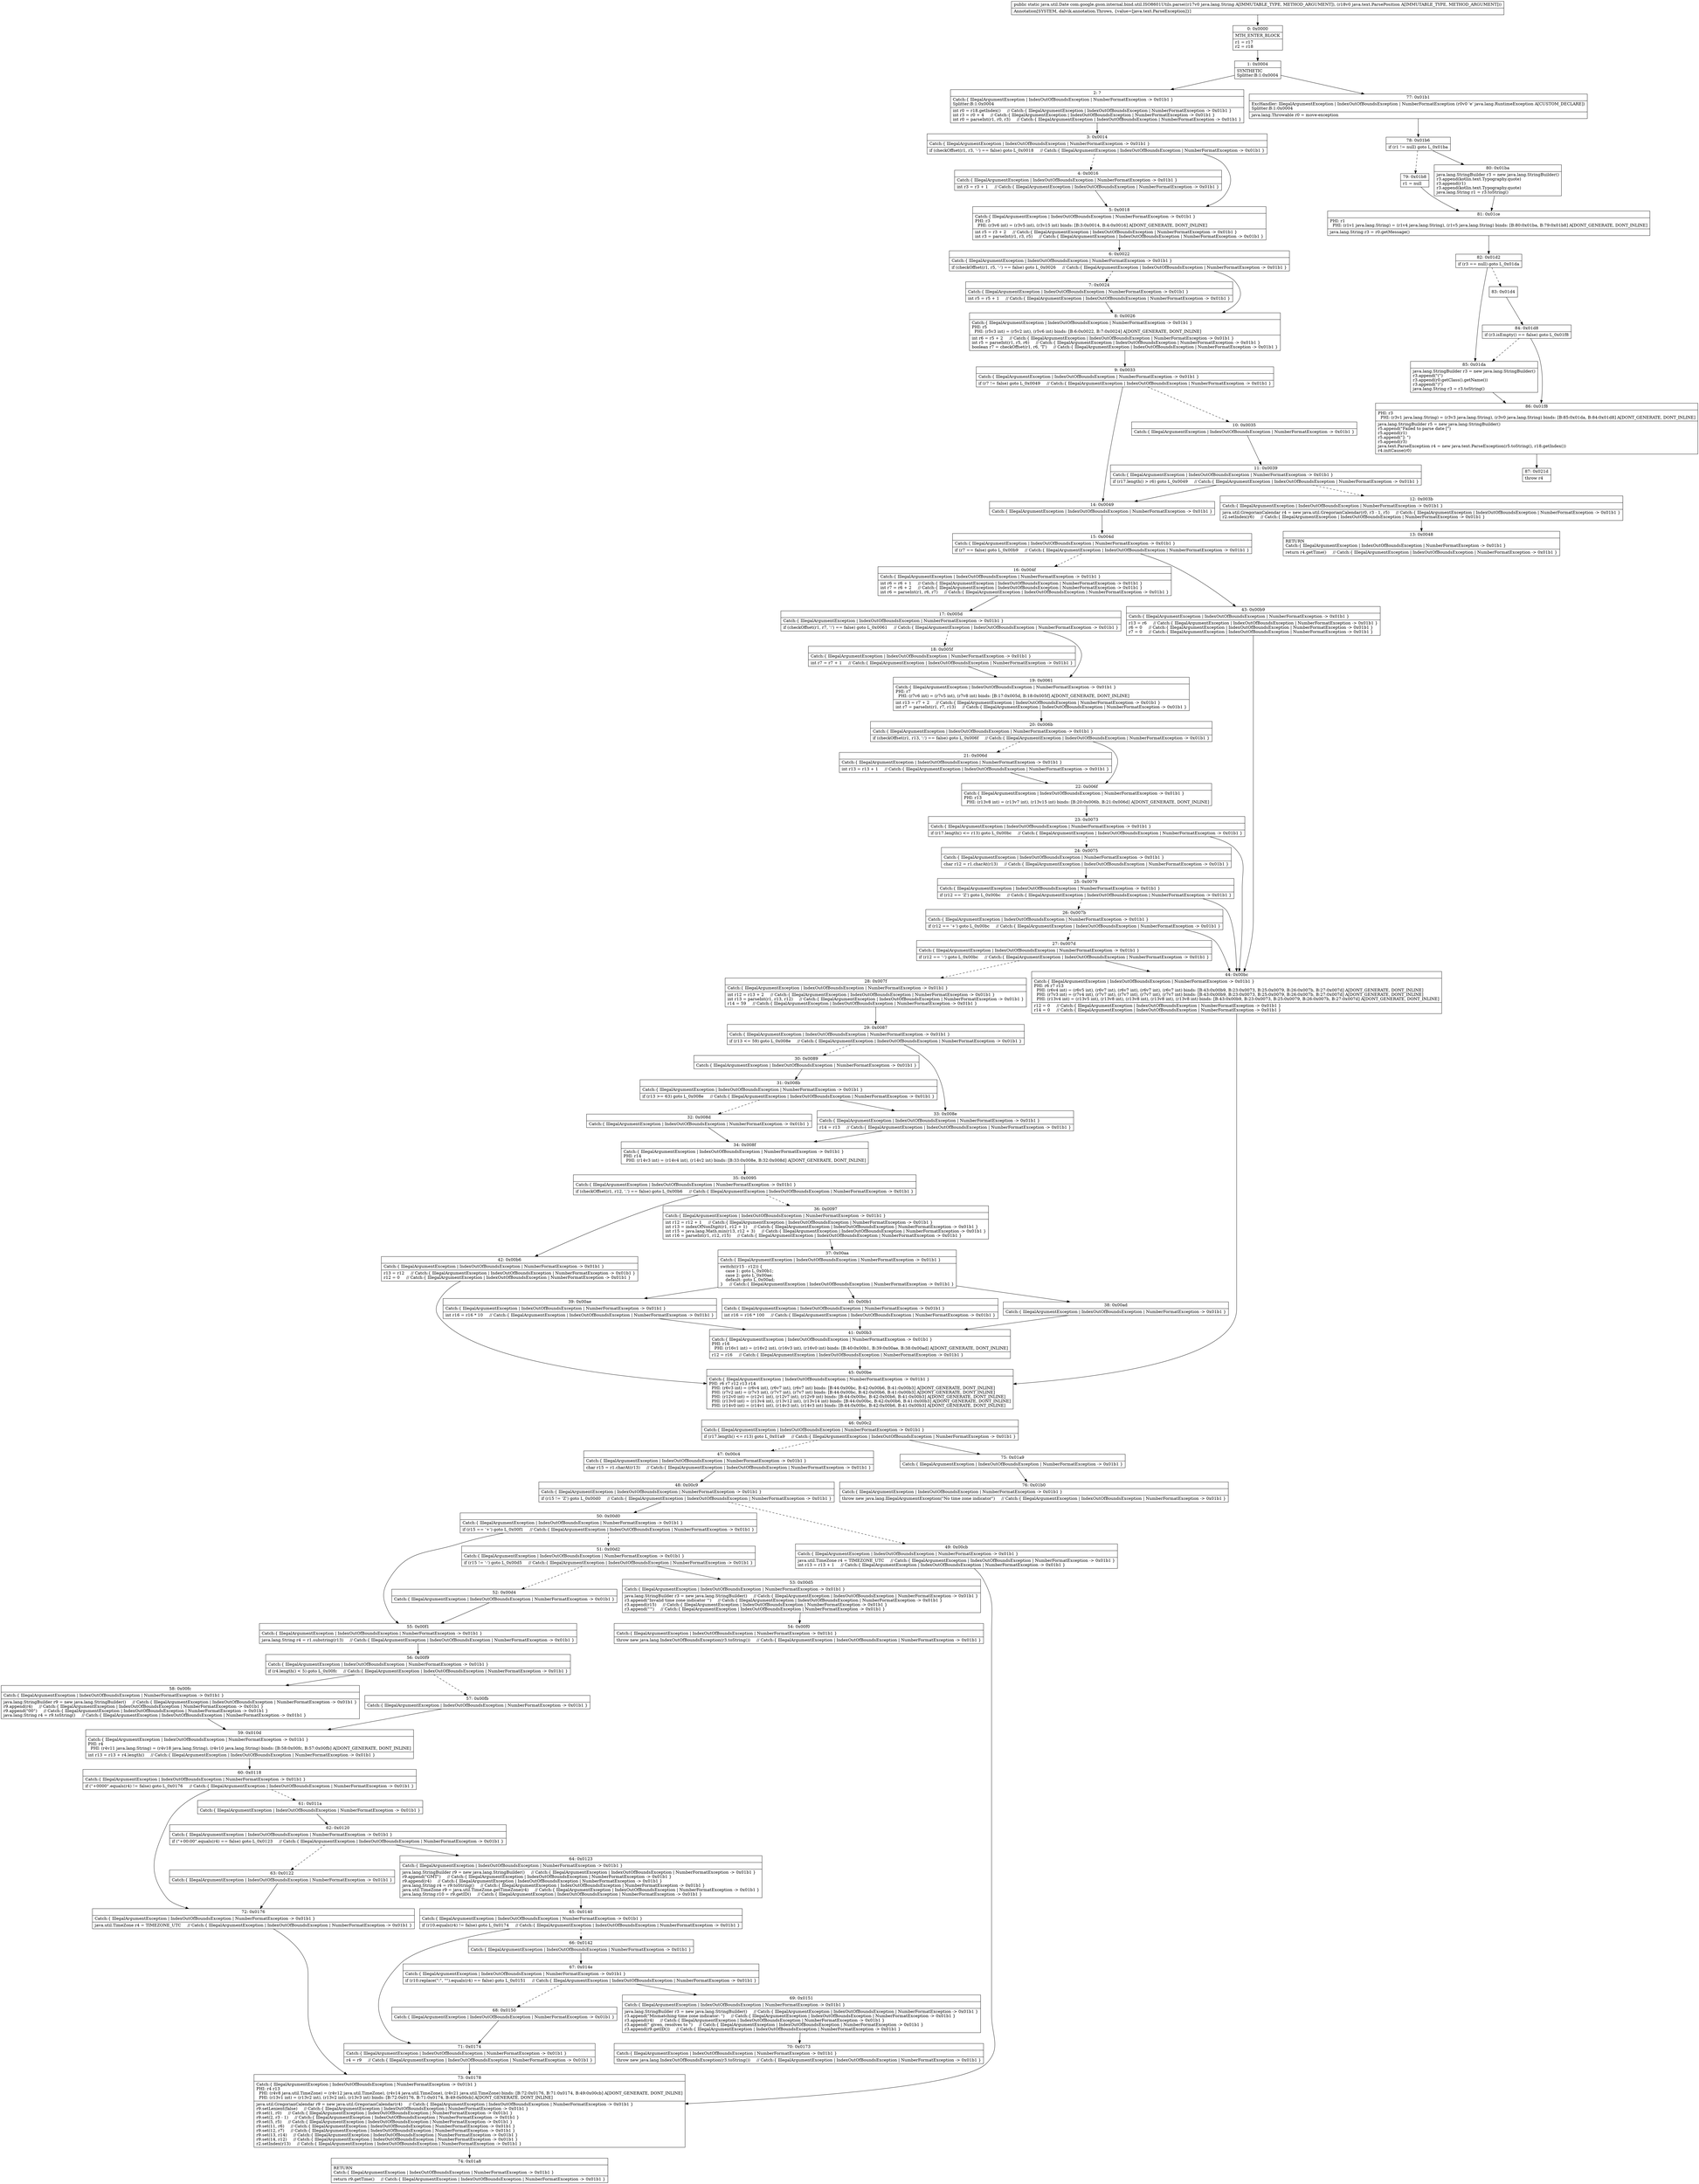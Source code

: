 digraph "CFG forcom.google.gson.internal.bind.util.ISO8601Utils.parse(Ljava\/lang\/String;Ljava\/text\/ParsePosition;)Ljava\/util\/Date;" {
Node_0 [shape=record,label="{0\:\ 0x0000|MTH_ENTER_BLOCK\l|r1 = r17\lr2 = r18\l}"];
Node_1 [shape=record,label="{1\:\ 0x0004|SYNTHETIC\lSplitter:B:1:0x0004\l}"];
Node_2 [shape=record,label="{2\:\ ?|Catch:\{ IllegalArgumentException \| IndexOutOfBoundsException \| NumberFormatException \-\> 0x01b1 \}\lSplitter:B:1:0x0004\l|int r0 = r18.getIndex()     \/\/ Catch:\{ IllegalArgumentException \| IndexOutOfBoundsException \| NumberFormatException \-\> 0x01b1 \}\lint r3 = r0 + 4     \/\/ Catch:\{ IllegalArgumentException \| IndexOutOfBoundsException \| NumberFormatException \-\> 0x01b1 \}\lint r0 = parseInt(r1, r0, r3)     \/\/ Catch:\{ IllegalArgumentException \| IndexOutOfBoundsException \| NumberFormatException \-\> 0x01b1 \}\l}"];
Node_3 [shape=record,label="{3\:\ 0x0014|Catch:\{ IllegalArgumentException \| IndexOutOfBoundsException \| NumberFormatException \-\> 0x01b1 \}\l|if (checkOffset(r1, r3, '\-') == false) goto L_0x0018     \/\/ Catch:\{ IllegalArgumentException \| IndexOutOfBoundsException \| NumberFormatException \-\> 0x01b1 \}\l}"];
Node_4 [shape=record,label="{4\:\ 0x0016|Catch:\{ IllegalArgumentException \| IndexOutOfBoundsException \| NumberFormatException \-\> 0x01b1 \}\l|int r3 = r3 + 1     \/\/ Catch:\{ IllegalArgumentException \| IndexOutOfBoundsException \| NumberFormatException \-\> 0x01b1 \}\l}"];
Node_5 [shape=record,label="{5\:\ 0x0018|Catch:\{ IllegalArgumentException \| IndexOutOfBoundsException \| NumberFormatException \-\> 0x01b1 \}\lPHI: r3 \l  PHI: (r3v6 int) = (r3v5 int), (r3v15 int) binds: [B:3:0x0014, B:4:0x0016] A[DONT_GENERATE, DONT_INLINE]\l|int r5 = r3 + 2     \/\/ Catch:\{ IllegalArgumentException \| IndexOutOfBoundsException \| NumberFormatException \-\> 0x01b1 \}\lint r3 = parseInt(r1, r3, r5)     \/\/ Catch:\{ IllegalArgumentException \| IndexOutOfBoundsException \| NumberFormatException \-\> 0x01b1 \}\l}"];
Node_6 [shape=record,label="{6\:\ 0x0022|Catch:\{ IllegalArgumentException \| IndexOutOfBoundsException \| NumberFormatException \-\> 0x01b1 \}\l|if (checkOffset(r1, r5, '\-') == false) goto L_0x0026     \/\/ Catch:\{ IllegalArgumentException \| IndexOutOfBoundsException \| NumberFormatException \-\> 0x01b1 \}\l}"];
Node_7 [shape=record,label="{7\:\ 0x0024|Catch:\{ IllegalArgumentException \| IndexOutOfBoundsException \| NumberFormatException \-\> 0x01b1 \}\l|int r5 = r5 + 1     \/\/ Catch:\{ IllegalArgumentException \| IndexOutOfBoundsException \| NumberFormatException \-\> 0x01b1 \}\l}"];
Node_8 [shape=record,label="{8\:\ 0x0026|Catch:\{ IllegalArgumentException \| IndexOutOfBoundsException \| NumberFormatException \-\> 0x01b1 \}\lPHI: r5 \l  PHI: (r5v3 int) = (r5v2 int), (r5v6 int) binds: [B:6:0x0022, B:7:0x0024] A[DONT_GENERATE, DONT_INLINE]\l|int r6 = r5 + 2     \/\/ Catch:\{ IllegalArgumentException \| IndexOutOfBoundsException \| NumberFormatException \-\> 0x01b1 \}\lint r5 = parseInt(r1, r5, r6)     \/\/ Catch:\{ IllegalArgumentException \| IndexOutOfBoundsException \| NumberFormatException \-\> 0x01b1 \}\lboolean r7 = checkOffset(r1, r6, 'T')     \/\/ Catch:\{ IllegalArgumentException \| IndexOutOfBoundsException \| NumberFormatException \-\> 0x01b1 \}\l}"];
Node_9 [shape=record,label="{9\:\ 0x0033|Catch:\{ IllegalArgumentException \| IndexOutOfBoundsException \| NumberFormatException \-\> 0x01b1 \}\l|if (r7 != false) goto L_0x0049     \/\/ Catch:\{ IllegalArgumentException \| IndexOutOfBoundsException \| NumberFormatException \-\> 0x01b1 \}\l}"];
Node_10 [shape=record,label="{10\:\ 0x0035|Catch:\{ IllegalArgumentException \| IndexOutOfBoundsException \| NumberFormatException \-\> 0x01b1 \}\l}"];
Node_11 [shape=record,label="{11\:\ 0x0039|Catch:\{ IllegalArgumentException \| IndexOutOfBoundsException \| NumberFormatException \-\> 0x01b1 \}\l|if (r17.length() \> r6) goto L_0x0049     \/\/ Catch:\{ IllegalArgumentException \| IndexOutOfBoundsException \| NumberFormatException \-\> 0x01b1 \}\l}"];
Node_12 [shape=record,label="{12\:\ 0x003b|Catch:\{ IllegalArgumentException \| IndexOutOfBoundsException \| NumberFormatException \-\> 0x01b1 \}\l|java.util.GregorianCalendar r4 = new java.util.GregorianCalendar(r0, r3 \- 1, r5)     \/\/ Catch:\{ IllegalArgumentException \| IndexOutOfBoundsException \| NumberFormatException \-\> 0x01b1 \}\lr2.setIndex(r6)     \/\/ Catch:\{ IllegalArgumentException \| IndexOutOfBoundsException \| NumberFormatException \-\> 0x01b1 \}\l}"];
Node_13 [shape=record,label="{13\:\ 0x0048|RETURN\lCatch:\{ IllegalArgumentException \| IndexOutOfBoundsException \| NumberFormatException \-\> 0x01b1 \}\l|return r4.getTime()     \/\/ Catch:\{ IllegalArgumentException \| IndexOutOfBoundsException \| NumberFormatException \-\> 0x01b1 \}\l}"];
Node_14 [shape=record,label="{14\:\ 0x0049|Catch:\{ IllegalArgumentException \| IndexOutOfBoundsException \| NumberFormatException \-\> 0x01b1 \}\l}"];
Node_15 [shape=record,label="{15\:\ 0x004d|Catch:\{ IllegalArgumentException \| IndexOutOfBoundsException \| NumberFormatException \-\> 0x01b1 \}\l|if (r7 == false) goto L_0x00b9     \/\/ Catch:\{ IllegalArgumentException \| IndexOutOfBoundsException \| NumberFormatException \-\> 0x01b1 \}\l}"];
Node_16 [shape=record,label="{16\:\ 0x004f|Catch:\{ IllegalArgumentException \| IndexOutOfBoundsException \| NumberFormatException \-\> 0x01b1 \}\l|int r6 = r6 + 1     \/\/ Catch:\{ IllegalArgumentException \| IndexOutOfBoundsException \| NumberFormatException \-\> 0x01b1 \}\lint r7 = r6 + 2     \/\/ Catch:\{ IllegalArgumentException \| IndexOutOfBoundsException \| NumberFormatException \-\> 0x01b1 \}\lint r6 = parseInt(r1, r6, r7)     \/\/ Catch:\{ IllegalArgumentException \| IndexOutOfBoundsException \| NumberFormatException \-\> 0x01b1 \}\l}"];
Node_17 [shape=record,label="{17\:\ 0x005d|Catch:\{ IllegalArgumentException \| IndexOutOfBoundsException \| NumberFormatException \-\> 0x01b1 \}\l|if (checkOffset(r1, r7, ':') == false) goto L_0x0061     \/\/ Catch:\{ IllegalArgumentException \| IndexOutOfBoundsException \| NumberFormatException \-\> 0x01b1 \}\l}"];
Node_18 [shape=record,label="{18\:\ 0x005f|Catch:\{ IllegalArgumentException \| IndexOutOfBoundsException \| NumberFormatException \-\> 0x01b1 \}\l|int r7 = r7 + 1     \/\/ Catch:\{ IllegalArgumentException \| IndexOutOfBoundsException \| NumberFormatException \-\> 0x01b1 \}\l}"];
Node_19 [shape=record,label="{19\:\ 0x0061|Catch:\{ IllegalArgumentException \| IndexOutOfBoundsException \| NumberFormatException \-\> 0x01b1 \}\lPHI: r7 \l  PHI: (r7v6 int) = (r7v5 int), (r7v8 int) binds: [B:17:0x005d, B:18:0x005f] A[DONT_GENERATE, DONT_INLINE]\l|int r13 = r7 + 2     \/\/ Catch:\{ IllegalArgumentException \| IndexOutOfBoundsException \| NumberFormatException \-\> 0x01b1 \}\lint r7 = parseInt(r1, r7, r13)     \/\/ Catch:\{ IllegalArgumentException \| IndexOutOfBoundsException \| NumberFormatException \-\> 0x01b1 \}\l}"];
Node_20 [shape=record,label="{20\:\ 0x006b|Catch:\{ IllegalArgumentException \| IndexOutOfBoundsException \| NumberFormatException \-\> 0x01b1 \}\l|if (checkOffset(r1, r13, ':') == false) goto L_0x006f     \/\/ Catch:\{ IllegalArgumentException \| IndexOutOfBoundsException \| NumberFormatException \-\> 0x01b1 \}\l}"];
Node_21 [shape=record,label="{21\:\ 0x006d|Catch:\{ IllegalArgumentException \| IndexOutOfBoundsException \| NumberFormatException \-\> 0x01b1 \}\l|int r13 = r13 + 1     \/\/ Catch:\{ IllegalArgumentException \| IndexOutOfBoundsException \| NumberFormatException \-\> 0x01b1 \}\l}"];
Node_22 [shape=record,label="{22\:\ 0x006f|Catch:\{ IllegalArgumentException \| IndexOutOfBoundsException \| NumberFormatException \-\> 0x01b1 \}\lPHI: r13 \l  PHI: (r13v8 int) = (r13v7 int), (r13v15 int) binds: [B:20:0x006b, B:21:0x006d] A[DONT_GENERATE, DONT_INLINE]\l}"];
Node_23 [shape=record,label="{23\:\ 0x0073|Catch:\{ IllegalArgumentException \| IndexOutOfBoundsException \| NumberFormatException \-\> 0x01b1 \}\l|if (r17.length() \<= r13) goto L_0x00bc     \/\/ Catch:\{ IllegalArgumentException \| IndexOutOfBoundsException \| NumberFormatException \-\> 0x01b1 \}\l}"];
Node_24 [shape=record,label="{24\:\ 0x0075|Catch:\{ IllegalArgumentException \| IndexOutOfBoundsException \| NumberFormatException \-\> 0x01b1 \}\l|char r12 = r1.charAt(r13)     \/\/ Catch:\{ IllegalArgumentException \| IndexOutOfBoundsException \| NumberFormatException \-\> 0x01b1 \}\l}"];
Node_25 [shape=record,label="{25\:\ 0x0079|Catch:\{ IllegalArgumentException \| IndexOutOfBoundsException \| NumberFormatException \-\> 0x01b1 \}\l|if (r12 == 'Z') goto L_0x00bc     \/\/ Catch:\{ IllegalArgumentException \| IndexOutOfBoundsException \| NumberFormatException \-\> 0x01b1 \}\l}"];
Node_26 [shape=record,label="{26\:\ 0x007b|Catch:\{ IllegalArgumentException \| IndexOutOfBoundsException \| NumberFormatException \-\> 0x01b1 \}\l|if (r12 == '+') goto L_0x00bc     \/\/ Catch:\{ IllegalArgumentException \| IndexOutOfBoundsException \| NumberFormatException \-\> 0x01b1 \}\l}"];
Node_27 [shape=record,label="{27\:\ 0x007d|Catch:\{ IllegalArgumentException \| IndexOutOfBoundsException \| NumberFormatException \-\> 0x01b1 \}\l|if (r12 == '\-') goto L_0x00bc     \/\/ Catch:\{ IllegalArgumentException \| IndexOutOfBoundsException \| NumberFormatException \-\> 0x01b1 \}\l}"];
Node_28 [shape=record,label="{28\:\ 0x007f|Catch:\{ IllegalArgumentException \| IndexOutOfBoundsException \| NumberFormatException \-\> 0x01b1 \}\l|int r12 = r13 + 2     \/\/ Catch:\{ IllegalArgumentException \| IndexOutOfBoundsException \| NumberFormatException \-\> 0x01b1 \}\lint r13 = parseInt(r1, r13, r12)     \/\/ Catch:\{ IllegalArgumentException \| IndexOutOfBoundsException \| NumberFormatException \-\> 0x01b1 \}\lr14 = 59     \/\/ Catch:\{ IllegalArgumentException \| IndexOutOfBoundsException \| NumberFormatException \-\> 0x01b1 \}\l}"];
Node_29 [shape=record,label="{29\:\ 0x0087|Catch:\{ IllegalArgumentException \| IndexOutOfBoundsException \| NumberFormatException \-\> 0x01b1 \}\l|if (r13 \<= 59) goto L_0x008e     \/\/ Catch:\{ IllegalArgumentException \| IndexOutOfBoundsException \| NumberFormatException \-\> 0x01b1 \}\l}"];
Node_30 [shape=record,label="{30\:\ 0x0089|Catch:\{ IllegalArgumentException \| IndexOutOfBoundsException \| NumberFormatException \-\> 0x01b1 \}\l}"];
Node_31 [shape=record,label="{31\:\ 0x008b|Catch:\{ IllegalArgumentException \| IndexOutOfBoundsException \| NumberFormatException \-\> 0x01b1 \}\l|if (r13 \>= 63) goto L_0x008e     \/\/ Catch:\{ IllegalArgumentException \| IndexOutOfBoundsException \| NumberFormatException \-\> 0x01b1 \}\l}"];
Node_32 [shape=record,label="{32\:\ 0x008d|Catch:\{ IllegalArgumentException \| IndexOutOfBoundsException \| NumberFormatException \-\> 0x01b1 \}\l}"];
Node_33 [shape=record,label="{33\:\ 0x008e|Catch:\{ IllegalArgumentException \| IndexOutOfBoundsException \| NumberFormatException \-\> 0x01b1 \}\l|r14 = r13     \/\/ Catch:\{ IllegalArgumentException \| IndexOutOfBoundsException \| NumberFormatException \-\> 0x01b1 \}\l}"];
Node_34 [shape=record,label="{34\:\ 0x008f|Catch:\{ IllegalArgumentException \| IndexOutOfBoundsException \| NumberFormatException \-\> 0x01b1 \}\lPHI: r14 \l  PHI: (r14v3 int) = (r14v4 int), (r14v2 int) binds: [B:33:0x008e, B:32:0x008d] A[DONT_GENERATE, DONT_INLINE]\l}"];
Node_35 [shape=record,label="{35\:\ 0x0095|Catch:\{ IllegalArgumentException \| IndexOutOfBoundsException \| NumberFormatException \-\> 0x01b1 \}\l|if (checkOffset(r1, r12, '.') == false) goto L_0x00b6     \/\/ Catch:\{ IllegalArgumentException \| IndexOutOfBoundsException \| NumberFormatException \-\> 0x01b1 \}\l}"];
Node_36 [shape=record,label="{36\:\ 0x0097|Catch:\{ IllegalArgumentException \| IndexOutOfBoundsException \| NumberFormatException \-\> 0x01b1 \}\l|int r12 = r12 + 1     \/\/ Catch:\{ IllegalArgumentException \| IndexOutOfBoundsException \| NumberFormatException \-\> 0x01b1 \}\lint r13 = indexOfNonDigit(r1, r12 + 1)     \/\/ Catch:\{ IllegalArgumentException \| IndexOutOfBoundsException \| NumberFormatException \-\> 0x01b1 \}\lint r15 = java.lang.Math.min(r13, r12 + 3)     \/\/ Catch:\{ IllegalArgumentException \| IndexOutOfBoundsException \| NumberFormatException \-\> 0x01b1 \}\lint r16 = parseInt(r1, r12, r15)     \/\/ Catch:\{ IllegalArgumentException \| IndexOutOfBoundsException \| NumberFormatException \-\> 0x01b1 \}\l}"];
Node_37 [shape=record,label="{37\:\ 0x00aa|Catch:\{ IllegalArgumentException \| IndexOutOfBoundsException \| NumberFormatException \-\> 0x01b1 \}\l|switch((r15 \- r12)) \{\l    case 1: goto L_0x00b1;\l    case 2: goto L_0x00ae;\l    default: goto L_0x00ad;\l\}     \/\/ Catch:\{ IllegalArgumentException \| IndexOutOfBoundsException \| NumberFormatException \-\> 0x01b1 \}\l}"];
Node_38 [shape=record,label="{38\:\ 0x00ad|Catch:\{ IllegalArgumentException \| IndexOutOfBoundsException \| NumberFormatException \-\> 0x01b1 \}\l}"];
Node_39 [shape=record,label="{39\:\ 0x00ae|Catch:\{ IllegalArgumentException \| IndexOutOfBoundsException \| NumberFormatException \-\> 0x01b1 \}\l|int r16 = r16 * 10     \/\/ Catch:\{ IllegalArgumentException \| IndexOutOfBoundsException \| NumberFormatException \-\> 0x01b1 \}\l}"];
Node_40 [shape=record,label="{40\:\ 0x00b1|Catch:\{ IllegalArgumentException \| IndexOutOfBoundsException \| NumberFormatException \-\> 0x01b1 \}\l|int r16 = r16 * 100     \/\/ Catch:\{ IllegalArgumentException \| IndexOutOfBoundsException \| NumberFormatException \-\> 0x01b1 \}\l}"];
Node_41 [shape=record,label="{41\:\ 0x00b3|Catch:\{ IllegalArgumentException \| IndexOutOfBoundsException \| NumberFormatException \-\> 0x01b1 \}\lPHI: r16 \l  PHI: (r16v1 int) = (r16v2 int), (r16v3 int), (r16v0 int) binds: [B:40:0x00b1, B:39:0x00ae, B:38:0x00ad] A[DONT_GENERATE, DONT_INLINE]\l|r12 = r16     \/\/ Catch:\{ IllegalArgumentException \| IndexOutOfBoundsException \| NumberFormatException \-\> 0x01b1 \}\l}"];
Node_42 [shape=record,label="{42\:\ 0x00b6|Catch:\{ IllegalArgumentException \| IndexOutOfBoundsException \| NumberFormatException \-\> 0x01b1 \}\l|r13 = r12     \/\/ Catch:\{ IllegalArgumentException \| IndexOutOfBoundsException \| NumberFormatException \-\> 0x01b1 \}\lr12 = 0     \/\/ Catch:\{ IllegalArgumentException \| IndexOutOfBoundsException \| NumberFormatException \-\> 0x01b1 \}\l}"];
Node_43 [shape=record,label="{43\:\ 0x00b9|Catch:\{ IllegalArgumentException \| IndexOutOfBoundsException \| NumberFormatException \-\> 0x01b1 \}\l|r13 = r6     \/\/ Catch:\{ IllegalArgumentException \| IndexOutOfBoundsException \| NumberFormatException \-\> 0x01b1 \}\lr6 = 0     \/\/ Catch:\{ IllegalArgumentException \| IndexOutOfBoundsException \| NumberFormatException \-\> 0x01b1 \}\lr7 = 0     \/\/ Catch:\{ IllegalArgumentException \| IndexOutOfBoundsException \| NumberFormatException \-\> 0x01b1 \}\l}"];
Node_44 [shape=record,label="{44\:\ 0x00bc|Catch:\{ IllegalArgumentException \| IndexOutOfBoundsException \| NumberFormatException \-\> 0x01b1 \}\lPHI: r6 r7 r13 \l  PHI: (r6v4 int) = (r6v5 int), (r6v7 int), (r6v7 int), (r6v7 int), (r6v7 int) binds: [B:43:0x00b9, B:23:0x0073, B:25:0x0079, B:26:0x007b, B:27:0x007d] A[DONT_GENERATE, DONT_INLINE]\l  PHI: (r7v3 int) = (r7v4 int), (r7v7 int), (r7v7 int), (r7v7 int), (r7v7 int) binds: [B:43:0x00b9, B:23:0x0073, B:25:0x0079, B:26:0x007b, B:27:0x007d] A[DONT_GENERATE, DONT_INLINE]\l  PHI: (r13v4 int) = (r13v5 int), (r13v8 int), (r13v8 int), (r13v8 int), (r13v8 int) binds: [B:43:0x00b9, B:23:0x0073, B:25:0x0079, B:26:0x007b, B:27:0x007d] A[DONT_GENERATE, DONT_INLINE]\l|r12 = 0     \/\/ Catch:\{ IllegalArgumentException \| IndexOutOfBoundsException \| NumberFormatException \-\> 0x01b1 \}\lr14 = 0     \/\/ Catch:\{ IllegalArgumentException \| IndexOutOfBoundsException \| NumberFormatException \-\> 0x01b1 \}\l}"];
Node_45 [shape=record,label="{45\:\ 0x00be|Catch:\{ IllegalArgumentException \| IndexOutOfBoundsException \| NumberFormatException \-\> 0x01b1 \}\lPHI: r6 r7 r12 r13 r14 \l  PHI: (r6v3 int) = (r6v4 int), (r6v7 int), (r6v7 int) binds: [B:44:0x00bc, B:42:0x00b6, B:41:0x00b3] A[DONT_GENERATE, DONT_INLINE]\l  PHI: (r7v2 int) = (r7v3 int), (r7v7 int), (r7v7 int) binds: [B:44:0x00bc, B:42:0x00b6, B:41:0x00b3] A[DONT_GENERATE, DONT_INLINE]\l  PHI: (r12v0 int) = (r12v1 int), (r12v7 int), (r12v9 int) binds: [B:44:0x00bc, B:42:0x00b6, B:41:0x00b3] A[DONT_GENERATE, DONT_INLINE]\l  PHI: (r13v0 int) = (r13v4 int), (r13v12 int), (r13v14 int) binds: [B:44:0x00bc, B:42:0x00b6, B:41:0x00b3] A[DONT_GENERATE, DONT_INLINE]\l  PHI: (r14v0 int) = (r14v1 int), (r14v3 int), (r14v3 int) binds: [B:44:0x00bc, B:42:0x00b6, B:41:0x00b3] A[DONT_GENERATE, DONT_INLINE]\l}"];
Node_46 [shape=record,label="{46\:\ 0x00c2|Catch:\{ IllegalArgumentException \| IndexOutOfBoundsException \| NumberFormatException \-\> 0x01b1 \}\l|if (r17.length() \<= r13) goto L_0x01a9     \/\/ Catch:\{ IllegalArgumentException \| IndexOutOfBoundsException \| NumberFormatException \-\> 0x01b1 \}\l}"];
Node_47 [shape=record,label="{47\:\ 0x00c4|Catch:\{ IllegalArgumentException \| IndexOutOfBoundsException \| NumberFormatException \-\> 0x01b1 \}\l|char r15 = r1.charAt(r13)     \/\/ Catch:\{ IllegalArgumentException \| IndexOutOfBoundsException \| NumberFormatException \-\> 0x01b1 \}\l}"];
Node_48 [shape=record,label="{48\:\ 0x00c9|Catch:\{ IllegalArgumentException \| IndexOutOfBoundsException \| NumberFormatException \-\> 0x01b1 \}\l|if (r15 != 'Z') goto L_0x00d0     \/\/ Catch:\{ IllegalArgumentException \| IndexOutOfBoundsException \| NumberFormatException \-\> 0x01b1 \}\l}"];
Node_49 [shape=record,label="{49\:\ 0x00cb|Catch:\{ IllegalArgumentException \| IndexOutOfBoundsException \| NumberFormatException \-\> 0x01b1 \}\l|java.util.TimeZone r4 = TIMEZONE_UTC     \/\/ Catch:\{ IllegalArgumentException \| IndexOutOfBoundsException \| NumberFormatException \-\> 0x01b1 \}\lint r13 = r13 + 1     \/\/ Catch:\{ IllegalArgumentException \| IndexOutOfBoundsException \| NumberFormatException \-\> 0x01b1 \}\l}"];
Node_50 [shape=record,label="{50\:\ 0x00d0|Catch:\{ IllegalArgumentException \| IndexOutOfBoundsException \| NumberFormatException \-\> 0x01b1 \}\l|if (r15 == '+') goto L_0x00f1     \/\/ Catch:\{ IllegalArgumentException \| IndexOutOfBoundsException \| NumberFormatException \-\> 0x01b1 \}\l}"];
Node_51 [shape=record,label="{51\:\ 0x00d2|Catch:\{ IllegalArgumentException \| IndexOutOfBoundsException \| NumberFormatException \-\> 0x01b1 \}\l|if (r15 != '\-') goto L_0x00d5     \/\/ Catch:\{ IllegalArgumentException \| IndexOutOfBoundsException \| NumberFormatException \-\> 0x01b1 \}\l}"];
Node_52 [shape=record,label="{52\:\ 0x00d4|Catch:\{ IllegalArgumentException \| IndexOutOfBoundsException \| NumberFormatException \-\> 0x01b1 \}\l}"];
Node_53 [shape=record,label="{53\:\ 0x00d5|Catch:\{ IllegalArgumentException \| IndexOutOfBoundsException \| NumberFormatException \-\> 0x01b1 \}\l|java.lang.StringBuilder r3 = new java.lang.StringBuilder()     \/\/ Catch:\{ IllegalArgumentException \| IndexOutOfBoundsException \| NumberFormatException \-\> 0x01b1 \}\lr3.append(\"Invalid time zone indicator '\")     \/\/ Catch:\{ IllegalArgumentException \| IndexOutOfBoundsException \| NumberFormatException \-\> 0x01b1 \}\lr3.append(r15)     \/\/ Catch:\{ IllegalArgumentException \| IndexOutOfBoundsException \| NumberFormatException \-\> 0x01b1 \}\lr3.append(\"'\")     \/\/ Catch:\{ IllegalArgumentException \| IndexOutOfBoundsException \| NumberFormatException \-\> 0x01b1 \}\l}"];
Node_54 [shape=record,label="{54\:\ 0x00f0|Catch:\{ IllegalArgumentException \| IndexOutOfBoundsException \| NumberFormatException \-\> 0x01b1 \}\l|throw new java.lang.IndexOutOfBoundsException(r3.toString())     \/\/ Catch:\{ IllegalArgumentException \| IndexOutOfBoundsException \| NumberFormatException \-\> 0x01b1 \}\l}"];
Node_55 [shape=record,label="{55\:\ 0x00f1|Catch:\{ IllegalArgumentException \| IndexOutOfBoundsException \| NumberFormatException \-\> 0x01b1 \}\l|java.lang.String r4 = r1.substring(r13)     \/\/ Catch:\{ IllegalArgumentException \| IndexOutOfBoundsException \| NumberFormatException \-\> 0x01b1 \}\l}"];
Node_56 [shape=record,label="{56\:\ 0x00f9|Catch:\{ IllegalArgumentException \| IndexOutOfBoundsException \| NumberFormatException \-\> 0x01b1 \}\l|if (r4.length() \< 5) goto L_0x00fc     \/\/ Catch:\{ IllegalArgumentException \| IndexOutOfBoundsException \| NumberFormatException \-\> 0x01b1 \}\l}"];
Node_57 [shape=record,label="{57\:\ 0x00fb|Catch:\{ IllegalArgumentException \| IndexOutOfBoundsException \| NumberFormatException \-\> 0x01b1 \}\l}"];
Node_58 [shape=record,label="{58\:\ 0x00fc|Catch:\{ IllegalArgumentException \| IndexOutOfBoundsException \| NumberFormatException \-\> 0x01b1 \}\l|java.lang.StringBuilder r9 = new java.lang.StringBuilder()     \/\/ Catch:\{ IllegalArgumentException \| IndexOutOfBoundsException \| NumberFormatException \-\> 0x01b1 \}\lr9.append(r4)     \/\/ Catch:\{ IllegalArgumentException \| IndexOutOfBoundsException \| NumberFormatException \-\> 0x01b1 \}\lr9.append(\"00\")     \/\/ Catch:\{ IllegalArgumentException \| IndexOutOfBoundsException \| NumberFormatException \-\> 0x01b1 \}\ljava.lang.String r4 = r9.toString()     \/\/ Catch:\{ IllegalArgumentException \| IndexOutOfBoundsException \| NumberFormatException \-\> 0x01b1 \}\l}"];
Node_59 [shape=record,label="{59\:\ 0x010d|Catch:\{ IllegalArgumentException \| IndexOutOfBoundsException \| NumberFormatException \-\> 0x01b1 \}\lPHI: r4 \l  PHI: (r4v11 java.lang.String) = (r4v18 java.lang.String), (r4v10 java.lang.String) binds: [B:58:0x00fc, B:57:0x00fb] A[DONT_GENERATE, DONT_INLINE]\l|int r13 = r13 + r4.length()     \/\/ Catch:\{ IllegalArgumentException \| IndexOutOfBoundsException \| NumberFormatException \-\> 0x01b1 \}\l}"];
Node_60 [shape=record,label="{60\:\ 0x0118|Catch:\{ IllegalArgumentException \| IndexOutOfBoundsException \| NumberFormatException \-\> 0x01b1 \}\l|if (\"+0000\".equals(r4) != false) goto L_0x0176     \/\/ Catch:\{ IllegalArgumentException \| IndexOutOfBoundsException \| NumberFormatException \-\> 0x01b1 \}\l}"];
Node_61 [shape=record,label="{61\:\ 0x011a|Catch:\{ IllegalArgumentException \| IndexOutOfBoundsException \| NumberFormatException \-\> 0x01b1 \}\l}"];
Node_62 [shape=record,label="{62\:\ 0x0120|Catch:\{ IllegalArgumentException \| IndexOutOfBoundsException \| NumberFormatException \-\> 0x01b1 \}\l|if (\"+00:00\".equals(r4) == false) goto L_0x0123     \/\/ Catch:\{ IllegalArgumentException \| IndexOutOfBoundsException \| NumberFormatException \-\> 0x01b1 \}\l}"];
Node_63 [shape=record,label="{63\:\ 0x0122|Catch:\{ IllegalArgumentException \| IndexOutOfBoundsException \| NumberFormatException \-\> 0x01b1 \}\l}"];
Node_64 [shape=record,label="{64\:\ 0x0123|Catch:\{ IllegalArgumentException \| IndexOutOfBoundsException \| NumberFormatException \-\> 0x01b1 \}\l|java.lang.StringBuilder r9 = new java.lang.StringBuilder()     \/\/ Catch:\{ IllegalArgumentException \| IndexOutOfBoundsException \| NumberFormatException \-\> 0x01b1 \}\lr9.append(\"GMT\")     \/\/ Catch:\{ IllegalArgumentException \| IndexOutOfBoundsException \| NumberFormatException \-\> 0x01b1 \}\lr9.append(r4)     \/\/ Catch:\{ IllegalArgumentException \| IndexOutOfBoundsException \| NumberFormatException \-\> 0x01b1 \}\ljava.lang.String r4 = r9.toString()     \/\/ Catch:\{ IllegalArgumentException \| IndexOutOfBoundsException \| NumberFormatException \-\> 0x01b1 \}\ljava.util.TimeZone r9 = java.util.TimeZone.getTimeZone(r4)     \/\/ Catch:\{ IllegalArgumentException \| IndexOutOfBoundsException \| NumberFormatException \-\> 0x01b1 \}\ljava.lang.String r10 = r9.getID()     \/\/ Catch:\{ IllegalArgumentException \| IndexOutOfBoundsException \| NumberFormatException \-\> 0x01b1 \}\l}"];
Node_65 [shape=record,label="{65\:\ 0x0140|Catch:\{ IllegalArgumentException \| IndexOutOfBoundsException \| NumberFormatException \-\> 0x01b1 \}\l|if (r10.equals(r4) != false) goto L_0x0174     \/\/ Catch:\{ IllegalArgumentException \| IndexOutOfBoundsException \| NumberFormatException \-\> 0x01b1 \}\l}"];
Node_66 [shape=record,label="{66\:\ 0x0142|Catch:\{ IllegalArgumentException \| IndexOutOfBoundsException \| NumberFormatException \-\> 0x01b1 \}\l}"];
Node_67 [shape=record,label="{67\:\ 0x014e|Catch:\{ IllegalArgumentException \| IndexOutOfBoundsException \| NumberFormatException \-\> 0x01b1 \}\l|if (r10.replace(\":\", \"\").equals(r4) == false) goto L_0x0151     \/\/ Catch:\{ IllegalArgumentException \| IndexOutOfBoundsException \| NumberFormatException \-\> 0x01b1 \}\l}"];
Node_68 [shape=record,label="{68\:\ 0x0150|Catch:\{ IllegalArgumentException \| IndexOutOfBoundsException \| NumberFormatException \-\> 0x01b1 \}\l}"];
Node_69 [shape=record,label="{69\:\ 0x0151|Catch:\{ IllegalArgumentException \| IndexOutOfBoundsException \| NumberFormatException \-\> 0x01b1 \}\l|java.lang.StringBuilder r3 = new java.lang.StringBuilder()     \/\/ Catch:\{ IllegalArgumentException \| IndexOutOfBoundsException \| NumberFormatException \-\> 0x01b1 \}\lr3.append(\"Mismatching time zone indicator: \")     \/\/ Catch:\{ IllegalArgumentException \| IndexOutOfBoundsException \| NumberFormatException \-\> 0x01b1 \}\lr3.append(r4)     \/\/ Catch:\{ IllegalArgumentException \| IndexOutOfBoundsException \| NumberFormatException \-\> 0x01b1 \}\lr3.append(\" given, resolves to \")     \/\/ Catch:\{ IllegalArgumentException \| IndexOutOfBoundsException \| NumberFormatException \-\> 0x01b1 \}\lr3.append(r9.getID())     \/\/ Catch:\{ IllegalArgumentException \| IndexOutOfBoundsException \| NumberFormatException \-\> 0x01b1 \}\l}"];
Node_70 [shape=record,label="{70\:\ 0x0173|Catch:\{ IllegalArgumentException \| IndexOutOfBoundsException \| NumberFormatException \-\> 0x01b1 \}\l|throw new java.lang.IndexOutOfBoundsException(r3.toString())     \/\/ Catch:\{ IllegalArgumentException \| IndexOutOfBoundsException \| NumberFormatException \-\> 0x01b1 \}\l}"];
Node_71 [shape=record,label="{71\:\ 0x0174|Catch:\{ IllegalArgumentException \| IndexOutOfBoundsException \| NumberFormatException \-\> 0x01b1 \}\l|r4 = r9     \/\/ Catch:\{ IllegalArgumentException \| IndexOutOfBoundsException \| NumberFormatException \-\> 0x01b1 \}\l}"];
Node_72 [shape=record,label="{72\:\ 0x0176|Catch:\{ IllegalArgumentException \| IndexOutOfBoundsException \| NumberFormatException \-\> 0x01b1 \}\l|java.util.TimeZone r4 = TIMEZONE_UTC     \/\/ Catch:\{ IllegalArgumentException \| IndexOutOfBoundsException \| NumberFormatException \-\> 0x01b1 \}\l}"];
Node_73 [shape=record,label="{73\:\ 0x0178|Catch:\{ IllegalArgumentException \| IndexOutOfBoundsException \| NumberFormatException \-\> 0x01b1 \}\lPHI: r4 r13 \l  PHI: (r4v8 java.util.TimeZone) = (r4v12 java.util.TimeZone), (r4v14 java.util.TimeZone), (r4v21 java.util.TimeZone) binds: [B:72:0x0176, B:71:0x0174, B:49:0x00cb] A[DONT_GENERATE, DONT_INLINE]\l  PHI: (r13v1 int) = (r13v2 int), (r13v2 int), (r13v3 int) binds: [B:72:0x0176, B:71:0x0174, B:49:0x00cb] A[DONT_GENERATE, DONT_INLINE]\l|java.util.GregorianCalendar r9 = new java.util.GregorianCalendar(r4)     \/\/ Catch:\{ IllegalArgumentException \| IndexOutOfBoundsException \| NumberFormatException \-\> 0x01b1 \}\lr9.setLenient(false)     \/\/ Catch:\{ IllegalArgumentException \| IndexOutOfBoundsException \| NumberFormatException \-\> 0x01b1 \}\lr9.set(1, r0)     \/\/ Catch:\{ IllegalArgumentException \| IndexOutOfBoundsException \| NumberFormatException \-\> 0x01b1 \}\lr9.set(2, r3 \- 1)     \/\/ Catch:\{ IllegalArgumentException \| IndexOutOfBoundsException \| NumberFormatException \-\> 0x01b1 \}\lr9.set(5, r5)     \/\/ Catch:\{ IllegalArgumentException \| IndexOutOfBoundsException \| NumberFormatException \-\> 0x01b1 \}\lr9.set(11, r6)     \/\/ Catch:\{ IllegalArgumentException \| IndexOutOfBoundsException \| NumberFormatException \-\> 0x01b1 \}\lr9.set(12, r7)     \/\/ Catch:\{ IllegalArgumentException \| IndexOutOfBoundsException \| NumberFormatException \-\> 0x01b1 \}\lr9.set(13, r14)     \/\/ Catch:\{ IllegalArgumentException \| IndexOutOfBoundsException \| NumberFormatException \-\> 0x01b1 \}\lr9.set(14, r12)     \/\/ Catch:\{ IllegalArgumentException \| IndexOutOfBoundsException \| NumberFormatException \-\> 0x01b1 \}\lr2.setIndex(r13)     \/\/ Catch:\{ IllegalArgumentException \| IndexOutOfBoundsException \| NumberFormatException \-\> 0x01b1 \}\l}"];
Node_74 [shape=record,label="{74\:\ 0x01a8|RETURN\lCatch:\{ IllegalArgumentException \| IndexOutOfBoundsException \| NumberFormatException \-\> 0x01b1 \}\l|return r9.getTime()     \/\/ Catch:\{ IllegalArgumentException \| IndexOutOfBoundsException \| NumberFormatException \-\> 0x01b1 \}\l}"];
Node_75 [shape=record,label="{75\:\ 0x01a9|Catch:\{ IllegalArgumentException \| IndexOutOfBoundsException \| NumberFormatException \-\> 0x01b1 \}\l}"];
Node_76 [shape=record,label="{76\:\ 0x01b0|Catch:\{ IllegalArgumentException \| IndexOutOfBoundsException \| NumberFormatException \-\> 0x01b1 \}\l|throw new java.lang.IllegalArgumentException(\"No time zone indicator\")     \/\/ Catch:\{ IllegalArgumentException \| IndexOutOfBoundsException \| NumberFormatException \-\> 0x01b1 \}\l}"];
Node_77 [shape=record,label="{77\:\ 0x01b1|ExcHandler: IllegalArgumentException \| IndexOutOfBoundsException \| NumberFormatException (r0v0 'e' java.lang.RuntimeException A[CUSTOM_DECLARE])\lSplitter:B:1:0x0004\l|java.lang.Throwable r0 = move\-exception\l}"];
Node_78 [shape=record,label="{78\:\ 0x01b6|if (r1 != null) goto L_0x01ba\l}"];
Node_79 [shape=record,label="{79\:\ 0x01b8|r1 = null\l}"];
Node_80 [shape=record,label="{80\:\ 0x01ba|java.lang.StringBuilder r3 = new java.lang.StringBuilder()\lr3.append(kotlin.text.Typography.quote)\lr3.append(r1)\lr3.append(kotlin.text.Typography.quote)\ljava.lang.String r1 = r3.toString()\l}"];
Node_81 [shape=record,label="{81\:\ 0x01ce|PHI: r1 \l  PHI: (r1v1 java.lang.String) = (r1v4 java.lang.String), (r1v5 java.lang.String) binds: [B:80:0x01ba, B:79:0x01b8] A[DONT_GENERATE, DONT_INLINE]\l|java.lang.String r3 = r0.getMessage()\l}"];
Node_82 [shape=record,label="{82\:\ 0x01d2|if (r3 == null) goto L_0x01da\l}"];
Node_83 [shape=record,label="{83\:\ 0x01d4}"];
Node_84 [shape=record,label="{84\:\ 0x01d8|if (r3.isEmpty() == false) goto L_0x01f8\l}"];
Node_85 [shape=record,label="{85\:\ 0x01da|java.lang.StringBuilder r3 = new java.lang.StringBuilder()\lr3.append(\"(\")\lr3.append(r0.getClass().getName())\lr3.append(\")\")\ljava.lang.String r3 = r3.toString()\l}"];
Node_86 [shape=record,label="{86\:\ 0x01f8|PHI: r3 \l  PHI: (r3v1 java.lang.String) = (r3v3 java.lang.String), (r3v0 java.lang.String) binds: [B:85:0x01da, B:84:0x01d8] A[DONT_GENERATE, DONT_INLINE]\l|java.lang.StringBuilder r5 = new java.lang.StringBuilder()\lr5.append(\"Failed to parse date [\")\lr5.append(r1)\lr5.append(\"]: \")\lr5.append(r3)\ljava.text.ParseException r4 = new java.text.ParseException(r5.toString(), r18.getIndex())\lr4.initCause(r0)\l}"];
Node_87 [shape=record,label="{87\:\ 0x021d|throw r4\l}"];
MethodNode[shape=record,label="{public static java.util.Date com.google.gson.internal.bind.util.ISO8601Utils.parse((r17v0 java.lang.String A[IMMUTABLE_TYPE, METHOD_ARGUMENT]), (r18v0 java.text.ParsePosition A[IMMUTABLE_TYPE, METHOD_ARGUMENT]))  | Annotation[SYSTEM, dalvik.annotation.Throws, \{value=[java.text.ParseException]\}]\l}"];
MethodNode -> Node_0;
Node_0 -> Node_1;
Node_1 -> Node_2;
Node_1 -> Node_77;
Node_2 -> Node_3;
Node_3 -> Node_4[style=dashed];
Node_3 -> Node_5;
Node_4 -> Node_5;
Node_5 -> Node_6;
Node_6 -> Node_7[style=dashed];
Node_6 -> Node_8;
Node_7 -> Node_8;
Node_8 -> Node_9;
Node_9 -> Node_10[style=dashed];
Node_9 -> Node_14;
Node_10 -> Node_11;
Node_11 -> Node_12[style=dashed];
Node_11 -> Node_14;
Node_12 -> Node_13;
Node_14 -> Node_15;
Node_15 -> Node_16[style=dashed];
Node_15 -> Node_43;
Node_16 -> Node_17;
Node_17 -> Node_18[style=dashed];
Node_17 -> Node_19;
Node_18 -> Node_19;
Node_19 -> Node_20;
Node_20 -> Node_21[style=dashed];
Node_20 -> Node_22;
Node_21 -> Node_22;
Node_22 -> Node_23;
Node_23 -> Node_24[style=dashed];
Node_23 -> Node_44;
Node_24 -> Node_25;
Node_25 -> Node_26[style=dashed];
Node_25 -> Node_44;
Node_26 -> Node_27[style=dashed];
Node_26 -> Node_44;
Node_27 -> Node_28[style=dashed];
Node_27 -> Node_44;
Node_28 -> Node_29;
Node_29 -> Node_30[style=dashed];
Node_29 -> Node_33;
Node_30 -> Node_31;
Node_31 -> Node_32[style=dashed];
Node_31 -> Node_33;
Node_32 -> Node_34;
Node_33 -> Node_34;
Node_34 -> Node_35;
Node_35 -> Node_36[style=dashed];
Node_35 -> Node_42;
Node_36 -> Node_37;
Node_37 -> Node_38;
Node_37 -> Node_39;
Node_37 -> Node_40;
Node_38 -> Node_41;
Node_39 -> Node_41;
Node_40 -> Node_41;
Node_41 -> Node_45;
Node_42 -> Node_45;
Node_43 -> Node_44;
Node_44 -> Node_45;
Node_45 -> Node_46;
Node_46 -> Node_47[style=dashed];
Node_46 -> Node_75;
Node_47 -> Node_48;
Node_48 -> Node_49[style=dashed];
Node_48 -> Node_50;
Node_49 -> Node_73;
Node_50 -> Node_51[style=dashed];
Node_50 -> Node_55;
Node_51 -> Node_52[style=dashed];
Node_51 -> Node_53;
Node_52 -> Node_55;
Node_53 -> Node_54;
Node_55 -> Node_56;
Node_56 -> Node_57[style=dashed];
Node_56 -> Node_58;
Node_57 -> Node_59;
Node_58 -> Node_59;
Node_59 -> Node_60;
Node_60 -> Node_61[style=dashed];
Node_60 -> Node_72;
Node_61 -> Node_62;
Node_62 -> Node_63[style=dashed];
Node_62 -> Node_64;
Node_63 -> Node_72;
Node_64 -> Node_65;
Node_65 -> Node_66[style=dashed];
Node_65 -> Node_71;
Node_66 -> Node_67;
Node_67 -> Node_68[style=dashed];
Node_67 -> Node_69;
Node_68 -> Node_71;
Node_69 -> Node_70;
Node_71 -> Node_73;
Node_72 -> Node_73;
Node_73 -> Node_74;
Node_75 -> Node_76;
Node_77 -> Node_78;
Node_78 -> Node_79[style=dashed];
Node_78 -> Node_80;
Node_79 -> Node_81;
Node_80 -> Node_81;
Node_81 -> Node_82;
Node_82 -> Node_83[style=dashed];
Node_82 -> Node_85;
Node_83 -> Node_84;
Node_84 -> Node_85[style=dashed];
Node_84 -> Node_86;
Node_85 -> Node_86;
Node_86 -> Node_87;
}

